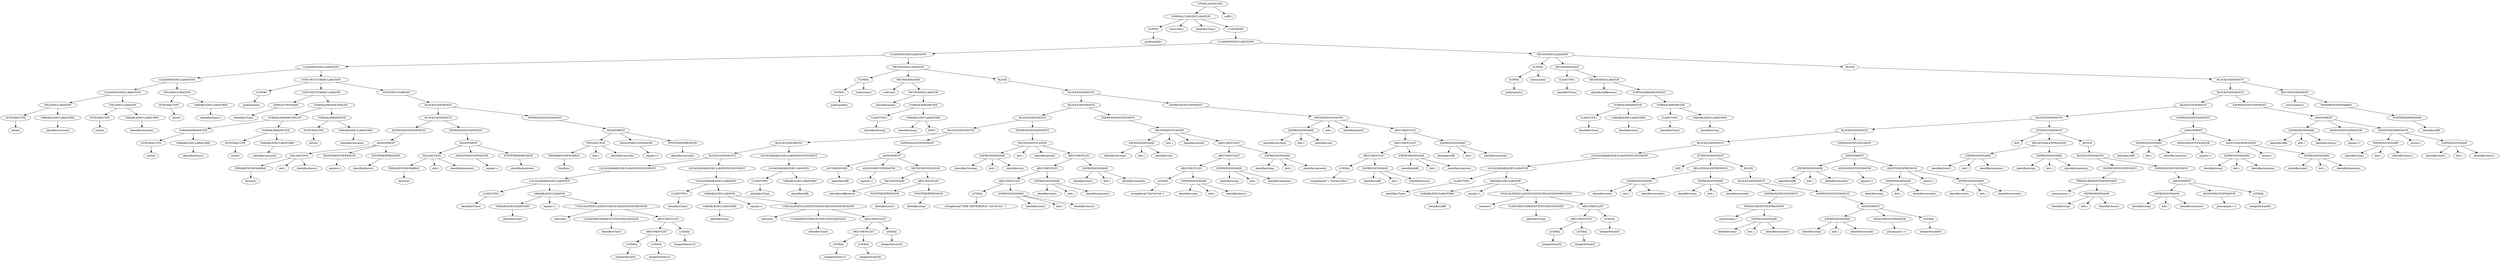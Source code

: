 digraph ASTVisual {
 ordering = out ;
10 [ label="SUPER1"]
20 [ label="public(public)"]
30 [ label="INTEGRALTYPE"]
40 [ label="int(int)"]
50 [ label="VARIABLEDECLARATORID"]
60 [ label="identifier(seconds)"]
70 [ label="FIELDDECLARATION"]
80 [ label="INTEGRALTYPE"]
90 [ label="int(int)"]
100 [ label="VARIABLEDECLARATORID"]
110 [ label="identifier(minutes)"]
120 [ label="FIELDDECLARATION"]
130 [ label="CLASSBODYDECLARATIONS"]
140 [ label="INTEGRALTYPE"]
150 [ label="int(int)"]
160 [ label="VARIABLEDECLARATORID"]
170 [ label="identifier(hours)"]
180 [ label="FIELDDECLARATION"]
190 [ label="CLASSBODYDECLARATIONS"]
200 [ label="SUPER1"]
210 [ label="public(public)"]
220 [ label="SIMPLETYPENAME"]
230 [ label="identifier(Time)"]
240 [ label="INTEGRALTYPE"]
250 [ label="int(int)"]
260 [ label="VARIABLEDECLARATORID"]
270 [ label="identifier(hours)"]
280 [ label="FORMALPARAMETER"]
290 [ label="INTEGRALTYPE"]
300 [ label="int(int)"]
310 [ label="VARIABLEDECLARATORID"]
320 [ label="identifier(minutes)"]
330 [ label="FORMALPARAMETER"]
340 [ label="FORMALPARAMETERLIST"]
350 [ label="INTEGRALTYPE"]
360 [ label="int(int)"]
370 [ label="VARIABLEDECLARATORID"]
380 [ label="identifier(seconds)"]
390 [ label="FORMALPARAMETER"]
400 [ label="FORMALPARAMETERLIST"]
410 [ label="CONSTRUCTORDECLARATOR"]
420 [ label="PRIMARYNONEWARRAY"]
430 [ label="this(this)"]
440 [ label="FIELDACCESS"]
450 [ label="dot(.)"]
460 [ label="identifier(hours)"]
470 [ label="ASSIGNMENTOPERATOR"]
480 [ label="equals(=)"]
490 [ label="POSTFIXEXPRESSION"]
500 [ label="identifier(hours)"]
510 [ label="ASSIGNMENT"]
520 [ label="EXPRESSIONSTATEMENT"]
530 [ label="PRIMARYNONEWARRAY"]
540 [ label="this(this)"]
550 [ label="FIELDACCESS"]
560 [ label="dot(.)"]
570 [ label="identifier(minutes)"]
580 [ label="ASSIGNMENTOPERATOR"]
590 [ label="equals(=)"]
600 [ label="POSTFIXEXPRESSION"]
610 [ label="identifier(minutes)"]
620 [ label="ASSIGNMENT"]
630 [ label="EXPRESSIONSTATEMENT"]
640 [ label="BLOCKSTATEMENTS"]
650 [ label="PRIMARYNONEWARRAY"]
660 [ label="this(this)"]
670 [ label="FIELDACCESS"]
680 [ label="dot(.)"]
690 [ label="identifier(seconds)"]
700 [ label="ASSIGNMENTOPERATOR"]
710 [ label="equals(=)"]
720 [ label="POSTFIXEXPRESSION"]
730 [ label="identifier(seconds)"]
740 [ label="ASSIGNMENT"]
750 [ label="EXPRESSIONSTATEMENT"]
760 [ label="BLOCKSTATEMENTS"]
770 [ label="CONSTRUCTORBODY"]
780 [ label="CONSTRUCTORDECLARATION"]
790 [ label="CLASSBODYDECLARATIONS"]
800 [ label="SUPER1"]
810 [ label="public(public)"]
820 [ label="SUPER2"]
830 [ label="static(static)"]
840 [ label="CLASSTYPE1"]
850 [ label="identifier(String)"]
860 [ label="DIMS"]
870 [ label="VARIABLEDECLARATORID"]
880 [ label="identifier(args)"]
890 [ label="FORMALPARAMETER"]
900 [ label="METHODDECLARATOR"]
910 [ label="identifier(main)"]
920 [ label="METHODHEADER"]
930 [ label="void(void)"]
940 [ label="CLASSTYPE1"]
950 [ label="identifier(Time)"]
960 [ label="VARIABLEDECLARATORID"]
970 [ label="identifier(start)"]
980 [ label="CLASSORINTERFACETYPETOINSTANTIATE"]
990 [ label="identifier(Time)"]
1000 [ label="LITERAL"]
1010 [ label="integerliteral(8)"]
1020 [ label="LITERAL"]
1030 [ label="integerliteral(12)"]
1040 [ label="ARGUMENTLIST"]
1050 [ label="LITERAL"]
1060 [ label="integerliteral(15)"]
1070 [ label="ARGUMENTLIST"]
1080 [ label="UNQUALIFIEDCLASSINSTANCECREATIONEXPRESSION"]
1090 [ label="new(new)"]
1100 [ label="VARIABLEDECLARATOR"]
1110 [ label="equals(=)"]
1120 [ label="LOCALVARIABLEDECLARATION"]
1130 [ label="LOCALVARIABLEDECLARATIONSTATEMENT"]
1140 [ label="CLASSTYPE1"]
1150 [ label="identifier(Time)"]
1160 [ label="VARIABLEDECLARATORID"]
1170 [ label="identifier(stop)"]
1180 [ label="CLASSORINTERFACETYPETOINSTANTIATE"]
1190 [ label="identifier(Time)"]
1200 [ label="LITERAL"]
1210 [ label="integerliteral(12)"]
1220 [ label="LITERAL"]
1230 [ label="integerliteral(34)"]
1240 [ label="ARGUMENTLIST"]
1250 [ label="LITERAL"]
1260 [ label="integerliteral(55)"]
1270 [ label="ARGUMENTLIST"]
1280 [ label="UNQUALIFIEDCLASSINSTANCECREATIONEXPRESSION"]
1290 [ label="new(new)"]
1300 [ label="VARIABLEDECLARATOR"]
1310 [ label="equals(=)"]
1320 [ label="LOCALVARIABLEDECLARATION"]
1330 [ label="LOCALVARIABLEDECLARATIONSTATEMENT"]
1340 [ label="BLOCKSTATEMENTS"]
1350 [ label="CLASSTYPE1"]
1360 [ label="identifier(Time)"]
1370 [ label="VARIABLEDECLARATORID"]
1380 [ label="identifier(diff)"]
1390 [ label="LOCALVARIABLEDECLARATION"]
1400 [ label="LOCALVARIABLEDECLARATIONSTATEMENT"]
1410 [ label="BLOCKSTATEMENTS"]
1420 [ label="LEFTHANDSIDE"]
1430 [ label="identifier(diff)"]
1440 [ label="ASSIGNMENTOPERATOR"]
1450 [ label="equals(=)"]
1460 [ label="METHODNAME"]
1470 [ label="identifier(difference)"]
1480 [ label="POSTFIXEXPRESSION"]
1490 [ label="identifier(start)"]
1500 [ label="POSTFIXEXPRESSION"]
1510 [ label="identifier(stop)"]
1520 [ label="ARGUMENTLIST"]
1530 [ label="METHODINVOCATION"]
1540 [ label="ASSIGNMENT"]
1550 [ label="EXPRESSIONSTATEMENT"]
1560 [ label="BLOCKSTATEMENTS"]
1570 [ label="EXPRESSIONNAME"]
1580 [ label="identifier(System)"]
1590 [ label="dot(.)"]
1600 [ label="identifier(out)"]
1610 [ label="LITERAL"]
1620 [ label="stringliteral(\"TIME DIFFERENCE: %d:%d:%d - \")"]
1630 [ label="EXPRESSIONNAME"]
1640 [ label="identifier(start)"]
1650 [ label="dot(.)"]
1660 [ label="identifier(hours)"]
1670 [ label="ARGUMENTLIST"]
1680 [ label="EXPRESSIONNAME"]
1690 [ label="identifier(start)"]
1700 [ label="dot(.)"]
1710 [ label="identifier(minutes)"]
1720 [ label="ARGUMENTLIST"]
1730 [ label="EXPRESSIONNAME"]
1740 [ label="identifier(start)"]
1750 [ label="dot(.)"]
1760 [ label="identifier(seconds)"]
1770 [ label="ARGUMENTLIST"]
1780 [ label="METHODINVOCATION"]
1790 [ label="dot(.)"]
1800 [ label="identifier(printf)"]
1810 [ label="EXPRESSIONSTATEMENT"]
1820 [ label="BLOCKSTATEMENTS"]
1830 [ label="EXPRESSIONNAME"]
1840 [ label="identifier(System)"]
1850 [ label="dot(.)"]
1860 [ label="identifier(out)"]
1870 [ label="LITERAL"]
1880 [ label="stringliteral(\"%d:%d:%d \")"]
1890 [ label="EXPRESSIONNAME"]
1900 [ label="identifier(stop)"]
1910 [ label="dot(.)"]
1920 [ label="identifier(hours)"]
1930 [ label="ARGUMENTLIST"]
1940 [ label="EXPRESSIONNAME"]
1950 [ label="identifier(stop)"]
1960 [ label="dot(.)"]
1970 [ label="identifier(minutes)"]
1980 [ label="ARGUMENTLIST"]
1990 [ label="EXPRESSIONNAME"]
2000 [ label="identifier(stop)"]
2010 [ label="dot(.)"]
2020 [ label="identifier(seconds)"]
2030 [ label="ARGUMENTLIST"]
2040 [ label="METHODINVOCATION"]
2050 [ label="dot(.)"]
2060 [ label="identifier(printf)"]
2070 [ label="EXPRESSIONSTATEMENT"]
2080 [ label="BLOCKSTATEMENTS"]
2090 [ label="EXPRESSIONNAME"]
2100 [ label="identifier(System)"]
2110 [ label="dot(.)"]
2120 [ label="identifier(out)"]
2130 [ label="LITERAL"]
2140 [ label="stringliteral(\"= %d:%d:%d\\n\")"]
2150 [ label="EXPRESSIONNAME"]
2160 [ label="identifier(diff)"]
2170 [ label="dot(.)"]
2180 [ label="identifier(hours)"]
2190 [ label="ARGUMENTLIST"]
2200 [ label="EXPRESSIONNAME"]
2210 [ label="identifier(diff)"]
2220 [ label="dot(.)"]
2230 [ label="identifier(minutes)"]
2240 [ label="ARGUMENTLIST"]
2250 [ label="EXPRESSIONNAME"]
2260 [ label="identifier(diff)"]
2270 [ label="dot(.)"]
2280 [ label="identifier(seconds)"]
2290 [ label="ARGUMENTLIST"]
2300 [ label="METHODINVOCATION"]
2310 [ label="dot(.)"]
2320 [ label="identifier(printf)"]
2330 [ label="EXPRESSIONSTATEMENT"]
2340 [ label="BLOCKSTATEMENTS"]
2350 [ label="BLOCK"]
2360 [ label="METHODDECLARATION"]
2370 [ label="CLASSBODYDECLARATIONS"]
2380 [ label="SUPER1"]
2390 [ label="public(public)"]
2400 [ label="SUPER2"]
2410 [ label="static(static)"]
2420 [ label="CLASSTYPE1"]
2430 [ label="identifier(Time)"]
2440 [ label="CLASSTYPE1"]
2450 [ label="identifier(Time)"]
2460 [ label="VARIABLEDECLARATORID"]
2470 [ label="identifier(start)"]
2480 [ label="FORMALPARAMETER"]
2490 [ label="CLASSTYPE1"]
2500 [ label="identifier(Time)"]
2510 [ label="VARIABLEDECLARATORID"]
2520 [ label="identifier(stop)"]
2530 [ label="FORMALPARAMETER"]
2540 [ label="FORMALPARAMETERLIST"]
2550 [ label="METHODDECLARATOR"]
2560 [ label="identifier(difference)"]
2570 [ label="METHODHEADER"]
2580 [ label="CLASSTYPE1"]
2590 [ label="identifier(Time)"]
2600 [ label="VARIABLEDECLARATORID"]
2610 [ label="identifier(diff)"]
2620 [ label="CLASSORINTERFACETYPETOINSTANTIATE"]
2630 [ label="identifier(Time)"]
2640 [ label="LITERAL"]
2650 [ label="integerliteral(0)"]
2660 [ label="LITERAL"]
2670 [ label="integerliteral(0)"]
2680 [ label="ARGUMENTLIST"]
2690 [ label="LITERAL"]
2700 [ label="integerliteral(0)"]
2710 [ label="ARGUMENTLIST"]
2720 [ label="UNQUALIFIEDCLASSINSTANCECREATIONEXPRESSION"]
2730 [ label="new(new)"]
2740 [ label="VARIABLEDECLARATOR"]
2750 [ label="equals(=)"]
2760 [ label="LOCALVARIABLEDECLARATION"]
2770 [ label="LOCALVARIABLEDECLARATIONSTATEMENT"]
2780 [ label="EXPRESSIONNAME"]
2790 [ label="identifier(start)"]
2800 [ label="dot(.)"]
2810 [ label="identifier(seconds)"]
2820 [ label="EXPRESSIONNAME"]
2830 [ label="identifier(stop)"]
2840 [ label="dot(.)"]
2850 [ label="identifier(seconds)"]
2860 [ label="RELATIONALEXPRESSION"]
2870 [ label="EXPRESSIONNAME"]
2880 [ label="identifier(stop)"]
2890 [ label="dot(.)"]
2900 [ label="identifier(minutes)"]
2910 [ label="PREDECREMENTEXPRESSION"]
2920 [ label="minusminus(--)"]
2930 [ label="EXPRESSIONSTATEMENT"]
2940 [ label="EXPRESSIONNAME"]
2950 [ label="identifier(stop)"]
2960 [ label="dot(.)"]
2970 [ label="identifier(seconds)"]
2980 [ label="ASSIGNMENTOPERATOR"]
2990 [ label="plusequals(+=)"]
3000 [ label="LITERAL"]
3010 [ label="integerliteral(60)"]
3020 [ label="ASSIGNMENT"]
3030 [ label="EXPRESSIONSTATEMENT"]
3040 [ label="BLOCKSTATEMENTS"]
3050 [ label="BLOCK"]
3060 [ label="IFTHENSTATEMENT"]
3070 [ label="if(if)"]
3080 [ label="BLOCKSTATEMENTS"]
3090 [ label="EXPRESSIONNAME"]
3100 [ label="identifier(diff)"]
3110 [ label="dot(.)"]
3120 [ label="identifier(seconds)"]
3130 [ label="ASSIGNMENTOPERATOR"]
3140 [ label="equals(=)"]
3150 [ label="EXPRESSIONNAME"]
3160 [ label="identifier(stop)"]
3170 [ label="dot(.)"]
3180 [ label="identifier(seconds)"]
3190 [ label="EXPRESSIONNAME"]
3200 [ label="identifier(start)"]
3210 [ label="dot(.)"]
3220 [ label="identifier(seconds)"]
3230 [ label="ADDITIVEEXPRESSION"]
3240 [ label="minus(-)"]
3250 [ label="ASSIGNMENT"]
3260 [ label="EXPRESSIONSTATEMENT"]
3270 [ label="BLOCKSTATEMENTS"]
3280 [ label="EXPRESSIONNAME"]
3290 [ label="identifier(start)"]
3300 [ label="dot(.)"]
3310 [ label="identifier(minutes)"]
3320 [ label="EXPRESSIONNAME"]
3330 [ label="identifier(stop)"]
3340 [ label="dot(.)"]
3350 [ label="identifier(minutes)"]
3360 [ label="RELATIONALEXPRESSION"]
3370 [ label="EXPRESSIONNAME"]
3380 [ label="identifier(stop)"]
3390 [ label="dot(.)"]
3400 [ label="identifier(hours)"]
3410 [ label="PREDECREMENTEXPRESSION"]
3420 [ label="minusminus(--)"]
3430 [ label="EXPRESSIONSTATEMENT"]
3440 [ label="EXPRESSIONNAME"]
3450 [ label="identifier(stop)"]
3460 [ label="dot(.)"]
3470 [ label="identifier(minutes)"]
3480 [ label="ASSIGNMENTOPERATOR"]
3490 [ label="plusequals(+=)"]
3500 [ label="LITERAL"]
3510 [ label="integerliteral(60)"]
3520 [ label="ASSIGNMENT"]
3530 [ label="EXPRESSIONSTATEMENT"]
3540 [ label="BLOCKSTATEMENTS"]
3550 [ label="BLOCK"]
3560 [ label="IFTHENSTATEMENT"]
3570 [ label="if(if)"]
3580 [ label="BLOCKSTATEMENTS"]
3590 [ label="EXPRESSIONNAME"]
3600 [ label="identifier(diff)"]
3610 [ label="dot(.)"]
3620 [ label="identifier(minutes)"]
3630 [ label="ASSIGNMENTOPERATOR"]
3640 [ label="equals(=)"]
3650 [ label="EXPRESSIONNAME"]
3660 [ label="identifier(stop)"]
3670 [ label="dot(.)"]
3680 [ label="identifier(minutes)"]
3690 [ label="EXPRESSIONNAME"]
3700 [ label="identifier(start)"]
3710 [ label="dot(.)"]
3720 [ label="identifier(minutes)"]
3730 [ label="ADDITIVEEXPRESSION"]
3740 [ label="minus(-)"]
3750 [ label="ASSIGNMENT"]
3760 [ label="EXPRESSIONSTATEMENT"]
3770 [ label="BLOCKSTATEMENTS"]
3780 [ label="EXPRESSIONNAME"]
3790 [ label="identifier(diff)"]
3800 [ label="dot(.)"]
3810 [ label="identifier(hours)"]
3820 [ label="ASSIGNMENTOPERATOR"]
3830 [ label="equals(=)"]
3840 [ label="EXPRESSIONNAME"]
3850 [ label="identifier(stop)"]
3860 [ label="dot(.)"]
3870 [ label="identifier(hours)"]
3880 [ label="EXPRESSIONNAME"]
3890 [ label="identifier(start)"]
3900 [ label="dot(.)"]
3910 [ label="identifier(hours)"]
3920 [ label="ADDITIVEEXPRESSION"]
3930 [ label="minus(-)"]
3940 [ label="ASSIGNMENT"]
3950 [ label="EXPRESSIONSTATEMENT"]
3960 [ label="BLOCKSTATEMENTS"]
3970 [ label="POSTFIXEXPRESSION"]
3980 [ label="identifier(diff)"]
3990 [ label="PRIMARYNONEWARRAY"]
4000 [ label="RETURNSTATEMENT"]
4010 [ label="return(return)"]
4020 [ label="BLOCKSTATEMENTS"]
4030 [ label="BLOCK"]
4040 [ label="METHODDECLARATION"]
4050 [ label="CLASSBODYDECLARATIONS"]
4060 [ label="CLASSBODY"]
4070 [ label="NORMALCLASSDECLARATION"]
4080 [ label="class(class)"]
4090 [ label="identifier(Time)"]
4100 [ label="COMPILATIONUNIT"]
4110 [ label="eoff(})"]
10 -> 20[ label=""]
30 -> 40[ label=""]
50 -> 60[ label=""]
70 -> 30[ label=""]
70 -> 50[ label=""]
80 -> 90[ label=""]
100 -> 110[ label=""]
120 -> 80[ label=""]
120 -> 100[ label=""]
130 -> 70[ label=""]
130 -> 120[ label=""]
140 -> 150[ label=""]
160 -> 170[ label=""]
180 -> 140[ label=""]
180 -> 160[ label=""]
190 -> 130[ label=""]
190 -> 180[ label=""]
200 -> 210[ label=""]
220 -> 230[ label=""]
240 -> 250[ label=""]
260 -> 270[ label=""]
280 -> 240[ label=""]
280 -> 260[ label=""]
290 -> 300[ label=""]
310 -> 320[ label=""]
330 -> 290[ label=""]
330 -> 310[ label=""]
340 -> 280[ label=""]
340 -> 330[ label=""]
350 -> 360[ label=""]
370 -> 380[ label=""]
390 -> 350[ label=""]
390 -> 370[ label=""]
400 -> 340[ label=""]
400 -> 390[ label=""]
410 -> 220[ label=""]
410 -> 400[ label=""]
420 -> 430[ label=""]
440 -> 420[ label=""]
440 -> 450[ label=""]
440 -> 460[ label=""]
470 -> 480[ label=""]
490 -> 500[ label=""]
510 -> 440[ label=""]
510 -> 470[ label=""]
510 -> 490[ label=""]
520 -> 510[ label=""]
530 -> 540[ label=""]
550 -> 530[ label=""]
550 -> 560[ label=""]
550 -> 570[ label=""]
580 -> 590[ label=""]
600 -> 610[ label=""]
620 -> 550[ label=""]
620 -> 580[ label=""]
620 -> 600[ label=""]
630 -> 620[ label=""]
640 -> 520[ label=""]
640 -> 630[ label=""]
650 -> 660[ label=""]
670 -> 650[ label=""]
670 -> 680[ label=""]
670 -> 690[ label=""]
700 -> 710[ label=""]
720 -> 730[ label=""]
740 -> 670[ label=""]
740 -> 700[ label=""]
740 -> 720[ label=""]
750 -> 740[ label=""]
760 -> 640[ label=""]
760 -> 750[ label=""]
770 -> 760[ label=""]
780 -> 200[ label=""]
780 -> 410[ label=""]
780 -> 770[ label=""]
790 -> 190[ label=""]
790 -> 780[ label=""]
800 -> 810[ label=""]
820 -> 800[ label=""]
820 -> 830[ label=""]
840 -> 850[ label=""]
870 -> 880[ label=""]
870 -> 860[ label=""]
890 -> 840[ label=""]
890 -> 870[ label=""]
900 -> 910[ label=""]
900 -> 890[ label=""]
920 -> 930[ label=""]
920 -> 900[ label=""]
940 -> 950[ label=""]
960 -> 970[ label=""]
980 -> 990[ label=""]
1000 -> 1010[ label=""]
1020 -> 1030[ label=""]
1040 -> 1000[ label=""]
1040 -> 1020[ label=""]
1050 -> 1060[ label=""]
1070 -> 1040[ label=""]
1070 -> 1050[ label=""]
1080 -> 1090[ label=""]
1080 -> 980[ label=""]
1080 -> 1070[ label=""]
1100 -> 960[ label=""]
1100 -> 1110[ label=""]
1100 -> 1080[ label=""]
1120 -> 940[ label=""]
1120 -> 1100[ label=""]
1130 -> 1120[ label=""]
1140 -> 1150[ label=""]
1160 -> 1170[ label=""]
1180 -> 1190[ label=""]
1200 -> 1210[ label=""]
1220 -> 1230[ label=""]
1240 -> 1200[ label=""]
1240 -> 1220[ label=""]
1250 -> 1260[ label=""]
1270 -> 1240[ label=""]
1270 -> 1250[ label=""]
1280 -> 1290[ label=""]
1280 -> 1180[ label=""]
1280 -> 1270[ label=""]
1300 -> 1160[ label=""]
1300 -> 1310[ label=""]
1300 -> 1280[ label=""]
1320 -> 1140[ label=""]
1320 -> 1300[ label=""]
1330 -> 1320[ label=""]
1340 -> 1130[ label=""]
1340 -> 1330[ label=""]
1350 -> 1360[ label=""]
1370 -> 1380[ label=""]
1390 -> 1350[ label=""]
1390 -> 1370[ label=""]
1400 -> 1390[ label=""]
1410 -> 1340[ label=""]
1410 -> 1400[ label=""]
1420 -> 1430[ label=""]
1440 -> 1450[ label=""]
1460 -> 1470[ label=""]
1480 -> 1490[ label=""]
1500 -> 1510[ label=""]
1520 -> 1480[ label=""]
1520 -> 1500[ label=""]
1530 -> 1460[ label=""]
1530 -> 1520[ label=""]
1540 -> 1420[ label=""]
1540 -> 1440[ label=""]
1540 -> 1530[ label=""]
1550 -> 1540[ label=""]
1560 -> 1410[ label=""]
1560 -> 1550[ label=""]
1570 -> 1580[ label=""]
1570 -> 1590[ label=""]
1570 -> 1600[ label=""]
1610 -> 1620[ label=""]
1630 -> 1640[ label=""]
1630 -> 1650[ label=""]
1630 -> 1660[ label=""]
1670 -> 1610[ label=""]
1670 -> 1630[ label=""]
1680 -> 1690[ label=""]
1680 -> 1700[ label=""]
1680 -> 1710[ label=""]
1720 -> 1670[ label=""]
1720 -> 1680[ label=""]
1730 -> 1740[ label=""]
1730 -> 1750[ label=""]
1730 -> 1760[ label=""]
1770 -> 1720[ label=""]
1770 -> 1730[ label=""]
1780 -> 1570[ label=""]
1780 -> 1790[ label=""]
1780 -> 1800[ label=""]
1780 -> 1770[ label=""]
1810 -> 1780[ label=""]
1820 -> 1560[ label=""]
1820 -> 1810[ label=""]
1830 -> 1840[ label=""]
1830 -> 1850[ label=""]
1830 -> 1860[ label=""]
1870 -> 1880[ label=""]
1890 -> 1900[ label=""]
1890 -> 1910[ label=""]
1890 -> 1920[ label=""]
1930 -> 1870[ label=""]
1930 -> 1890[ label=""]
1940 -> 1950[ label=""]
1940 -> 1960[ label=""]
1940 -> 1970[ label=""]
1980 -> 1930[ label=""]
1980 -> 1940[ label=""]
1990 -> 2000[ label=""]
1990 -> 2010[ label=""]
1990 -> 2020[ label=""]
2030 -> 1980[ label=""]
2030 -> 1990[ label=""]
2040 -> 1830[ label=""]
2040 -> 2050[ label=""]
2040 -> 2060[ label=""]
2040 -> 2030[ label=""]
2070 -> 2040[ label=""]
2080 -> 1820[ label=""]
2080 -> 2070[ label=""]
2090 -> 2100[ label=""]
2090 -> 2110[ label=""]
2090 -> 2120[ label=""]
2130 -> 2140[ label=""]
2150 -> 2160[ label=""]
2150 -> 2170[ label=""]
2150 -> 2180[ label=""]
2190 -> 2130[ label=""]
2190 -> 2150[ label=""]
2200 -> 2210[ label=""]
2200 -> 2220[ label=""]
2200 -> 2230[ label=""]
2240 -> 2190[ label=""]
2240 -> 2200[ label=""]
2250 -> 2260[ label=""]
2250 -> 2270[ label=""]
2250 -> 2280[ label=""]
2290 -> 2240[ label=""]
2290 -> 2250[ label=""]
2300 -> 2090[ label=""]
2300 -> 2310[ label=""]
2300 -> 2320[ label=""]
2300 -> 2290[ label=""]
2330 -> 2300[ label=""]
2340 -> 2080[ label=""]
2340 -> 2330[ label=""]
2350 -> 2340[ label=""]
2360 -> 820[ label=""]
2360 -> 920[ label=""]
2360 -> 2350[ label=""]
2370 -> 790[ label=""]
2370 -> 2360[ label=""]
2380 -> 2390[ label=""]
2400 -> 2380[ label=""]
2400 -> 2410[ label=""]
2420 -> 2430[ label=""]
2440 -> 2450[ label=""]
2460 -> 2470[ label=""]
2480 -> 2440[ label=""]
2480 -> 2460[ label=""]
2490 -> 2500[ label=""]
2510 -> 2520[ label=""]
2530 -> 2490[ label=""]
2530 -> 2510[ label=""]
2540 -> 2480[ label=""]
2540 -> 2530[ label=""]
2550 -> 2560[ label=""]
2550 -> 2540[ label=""]
2570 -> 2420[ label=""]
2570 -> 2550[ label=""]
2580 -> 2590[ label=""]
2600 -> 2610[ label=""]
2620 -> 2630[ label=""]
2640 -> 2650[ label=""]
2660 -> 2670[ label=""]
2680 -> 2640[ label=""]
2680 -> 2660[ label=""]
2690 -> 2700[ label=""]
2710 -> 2680[ label=""]
2710 -> 2690[ label=""]
2720 -> 2730[ label=""]
2720 -> 2620[ label=""]
2720 -> 2710[ label=""]
2740 -> 2600[ label=""]
2740 -> 2750[ label=""]
2740 -> 2720[ label=""]
2760 -> 2580[ label=""]
2760 -> 2740[ label=""]
2770 -> 2760[ label=""]
2780 -> 2790[ label=""]
2780 -> 2800[ label=""]
2780 -> 2810[ label=""]
2820 -> 2830[ label=""]
2820 -> 2840[ label=""]
2820 -> 2850[ label=""]
2860 -> 2780[ label=""]
2860 -> 2820[ label=""]
2870 -> 2880[ label=""]
2870 -> 2890[ label=""]
2870 -> 2900[ label=""]
2910 -> 2920[ label=""]
2910 -> 2870[ label=""]
2930 -> 2910[ label=""]
2940 -> 2950[ label=""]
2940 -> 2960[ label=""]
2940 -> 2970[ label=""]
2980 -> 2990[ label=""]
3000 -> 3010[ label=""]
3020 -> 2940[ label=""]
3020 -> 2980[ label=""]
3020 -> 3000[ label=""]
3030 -> 3020[ label=""]
3040 -> 2930[ label=""]
3040 -> 3030[ label=""]
3050 -> 3040[ label=""]
3060 -> 3070[ label=""]
3060 -> 2860[ label=""]
3060 -> 3050[ label=""]
3080 -> 2770[ label=""]
3080 -> 3060[ label=""]
3090 -> 3100[ label=""]
3090 -> 3110[ label=""]
3090 -> 3120[ label=""]
3130 -> 3140[ label=""]
3150 -> 3160[ label=""]
3150 -> 3170[ label=""]
3150 -> 3180[ label=""]
3190 -> 3200[ label=""]
3190 -> 3210[ label=""]
3190 -> 3220[ label=""]
3230 -> 3150[ label=""]
3230 -> 3240[ label=""]
3230 -> 3190[ label=""]
3250 -> 3090[ label=""]
3250 -> 3130[ label=""]
3250 -> 3230[ label=""]
3260 -> 3250[ label=""]
3270 -> 3080[ label=""]
3270 -> 3260[ label=""]
3280 -> 3290[ label=""]
3280 -> 3300[ label=""]
3280 -> 3310[ label=""]
3320 -> 3330[ label=""]
3320 -> 3340[ label=""]
3320 -> 3350[ label=""]
3360 -> 3280[ label=""]
3360 -> 3320[ label=""]
3370 -> 3380[ label=""]
3370 -> 3390[ label=""]
3370 -> 3400[ label=""]
3410 -> 3420[ label=""]
3410 -> 3370[ label=""]
3430 -> 3410[ label=""]
3440 -> 3450[ label=""]
3440 -> 3460[ label=""]
3440 -> 3470[ label=""]
3480 -> 3490[ label=""]
3500 -> 3510[ label=""]
3520 -> 3440[ label=""]
3520 -> 3480[ label=""]
3520 -> 3500[ label=""]
3530 -> 3520[ label=""]
3540 -> 3430[ label=""]
3540 -> 3530[ label=""]
3550 -> 3540[ label=""]
3560 -> 3570[ label=""]
3560 -> 3360[ label=""]
3560 -> 3550[ label=""]
3580 -> 3270[ label=""]
3580 -> 3560[ label=""]
3590 -> 3600[ label=""]
3590 -> 3610[ label=""]
3590 -> 3620[ label=""]
3630 -> 3640[ label=""]
3650 -> 3660[ label=""]
3650 -> 3670[ label=""]
3650 -> 3680[ label=""]
3690 -> 3700[ label=""]
3690 -> 3710[ label=""]
3690 -> 3720[ label=""]
3730 -> 3650[ label=""]
3730 -> 3740[ label=""]
3730 -> 3690[ label=""]
3750 -> 3590[ label=""]
3750 -> 3630[ label=""]
3750 -> 3730[ label=""]
3760 -> 3750[ label=""]
3770 -> 3580[ label=""]
3770 -> 3760[ label=""]
3780 -> 3790[ label=""]
3780 -> 3800[ label=""]
3780 -> 3810[ label=""]
3820 -> 3830[ label=""]
3840 -> 3850[ label=""]
3840 -> 3860[ label=""]
3840 -> 3870[ label=""]
3880 -> 3890[ label=""]
3880 -> 3900[ label=""]
3880 -> 3910[ label=""]
3920 -> 3840[ label=""]
3920 -> 3930[ label=""]
3920 -> 3880[ label=""]
3940 -> 3780[ label=""]
3940 -> 3820[ label=""]
3940 -> 3920[ label=""]
3950 -> 3940[ label=""]
3960 -> 3770[ label=""]
3960 -> 3950[ label=""]
3970 -> 3980[ label=""]
3990 -> 3970[ label=""]
4000 -> 4010[ label=""]
4000 -> 3990[ label=""]
4020 -> 3960[ label=""]
4020 -> 4000[ label=""]
4030 -> 4020[ label=""]
4040 -> 2400[ label=""]
4040 -> 2570[ label=""]
4040 -> 4030[ label=""]
4050 -> 2370[ label=""]
4050 -> 4040[ label=""]
4060 -> 4050[ label=""]
4070 -> 10[ label=""]
4070 -> 4080[ label=""]
4070 -> 4090[ label=""]
4070 -> 4060[ label=""]
4100 -> 4070[ label=""]
4100 -> 4110[ label=""]
  }
